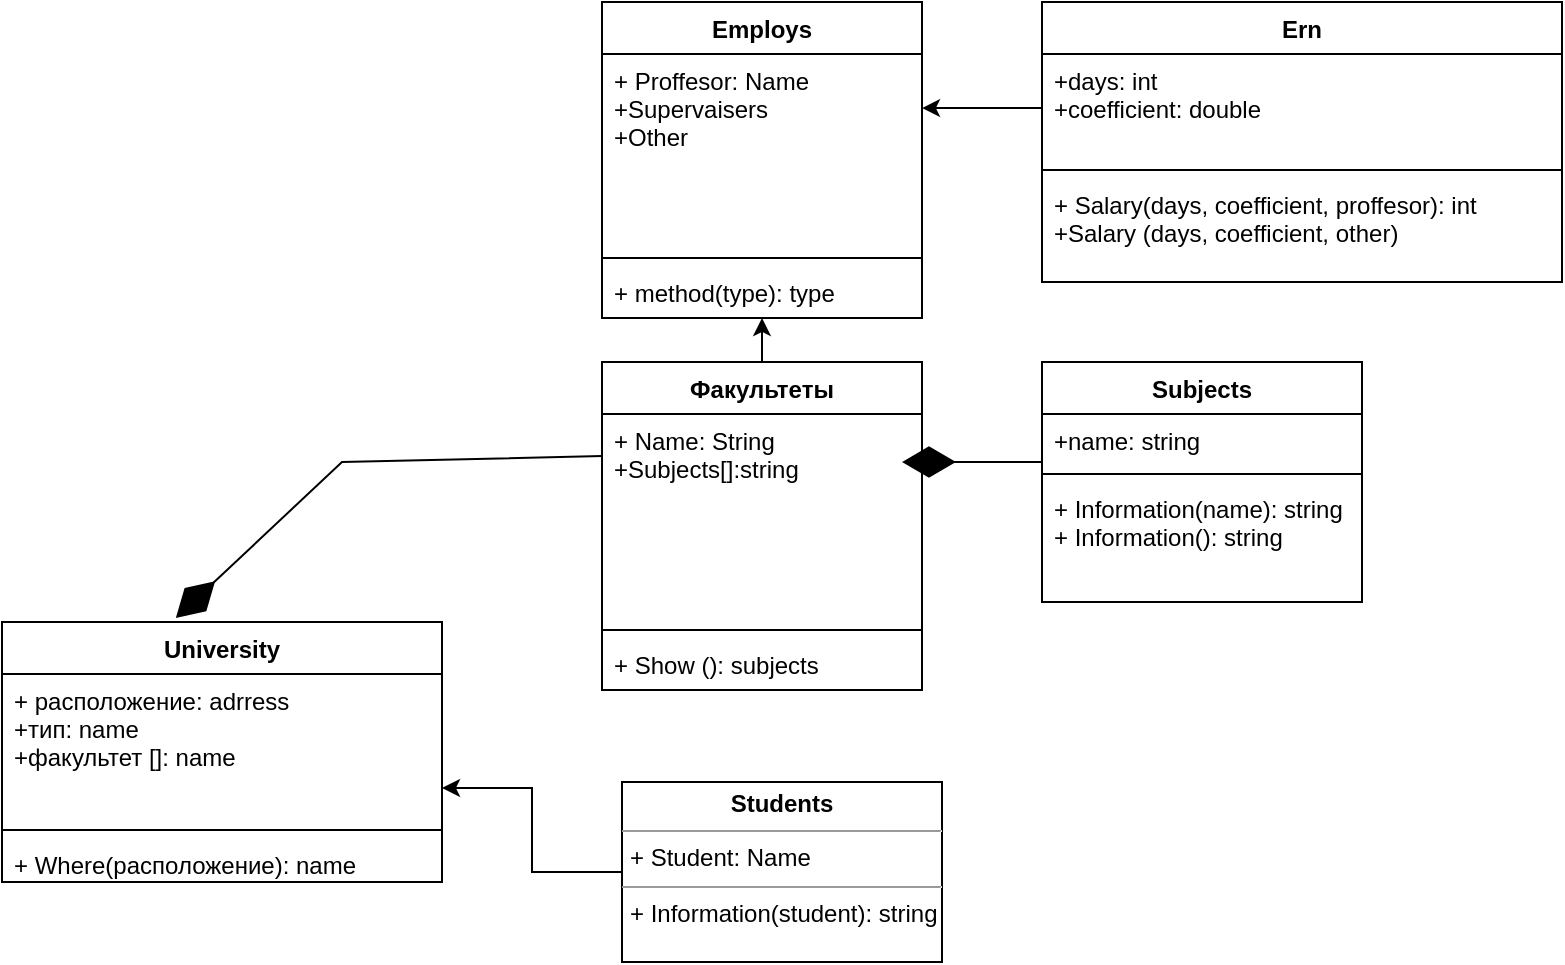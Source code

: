 <mxfile version="20.3.1" type="github">
  <diagram id="a5YK8WT2JMSEleIn5fNO" name="Страница 1">
    <mxGraphModel dx="1422" dy="752" grid="1" gridSize="10" guides="1" tooltips="1" connect="1" arrows="1" fold="1" page="1" pageScale="1" pageWidth="827" pageHeight="1169" math="0" shadow="0">
      <root>
        <mxCell id="0" />
        <mxCell id="1" parent="0" />
        <mxCell id="haO7yndfSyBWcvpZkn_b-1" value="University" style="swimlane;fontStyle=1;align=center;verticalAlign=top;childLayout=stackLayout;horizontal=1;startSize=26;horizontalStack=0;resizeParent=1;resizeParentMax=0;resizeLast=0;collapsible=1;marginBottom=0;" vertex="1" parent="1">
          <mxGeometry x="10" y="320" width="220" height="130" as="geometry" />
        </mxCell>
        <mxCell id="haO7yndfSyBWcvpZkn_b-2" value="+ расположение: adrress&#xa;+тип: name&#xa;+факультет []: name&#xa;" style="text;strokeColor=none;fillColor=none;align=left;verticalAlign=top;spacingLeft=4;spacingRight=4;overflow=hidden;rotatable=0;points=[[0,0.5],[1,0.5]];portConstraint=eastwest;" vertex="1" parent="haO7yndfSyBWcvpZkn_b-1">
          <mxGeometry y="26" width="220" height="74" as="geometry" />
        </mxCell>
        <mxCell id="haO7yndfSyBWcvpZkn_b-3" value="" style="line;strokeWidth=1;fillColor=none;align=left;verticalAlign=middle;spacingTop=-1;spacingLeft=3;spacingRight=3;rotatable=0;labelPosition=right;points=[];portConstraint=eastwest;strokeColor=inherit;" vertex="1" parent="haO7yndfSyBWcvpZkn_b-1">
          <mxGeometry y="100" width="220" height="8" as="geometry" />
        </mxCell>
        <mxCell id="haO7yndfSyBWcvpZkn_b-4" value="+ Where(расположение): name" style="text;strokeColor=none;fillColor=none;align=left;verticalAlign=top;spacingLeft=4;spacingRight=4;overflow=hidden;rotatable=0;points=[[0,0.5],[1,0.5]];portConstraint=eastwest;" vertex="1" parent="haO7yndfSyBWcvpZkn_b-1">
          <mxGeometry y="108" width="220" height="22" as="geometry" />
        </mxCell>
        <mxCell id="haO7yndfSyBWcvpZkn_b-5" value="Employs" style="swimlane;fontStyle=1;align=center;verticalAlign=top;childLayout=stackLayout;horizontal=1;startSize=26;horizontalStack=0;resizeParent=1;resizeParentMax=0;resizeLast=0;collapsible=1;marginBottom=0;" vertex="1" parent="1">
          <mxGeometry x="310" y="10" width="160" height="158" as="geometry" />
        </mxCell>
        <mxCell id="haO7yndfSyBWcvpZkn_b-6" value="+ Proffesor: Name&#xa;+Supervaisers&#xa;+Other&#xa;" style="text;strokeColor=none;fillColor=none;align=left;verticalAlign=top;spacingLeft=4;spacingRight=4;overflow=hidden;rotatable=0;points=[[0,0.5],[1,0.5]];portConstraint=eastwest;" vertex="1" parent="haO7yndfSyBWcvpZkn_b-5">
          <mxGeometry y="26" width="160" height="98" as="geometry" />
        </mxCell>
        <mxCell id="haO7yndfSyBWcvpZkn_b-7" value="" style="line;strokeWidth=1;fillColor=none;align=left;verticalAlign=middle;spacingTop=-1;spacingLeft=3;spacingRight=3;rotatable=0;labelPosition=right;points=[];portConstraint=eastwest;strokeColor=inherit;" vertex="1" parent="haO7yndfSyBWcvpZkn_b-5">
          <mxGeometry y="124" width="160" height="8" as="geometry" />
        </mxCell>
        <mxCell id="haO7yndfSyBWcvpZkn_b-8" value="+ method(type): type" style="text;strokeColor=none;fillColor=none;align=left;verticalAlign=top;spacingLeft=4;spacingRight=4;overflow=hidden;rotatable=0;points=[[0,0.5],[1,0.5]];portConstraint=eastwest;" vertex="1" parent="haO7yndfSyBWcvpZkn_b-5">
          <mxGeometry y="132" width="160" height="26" as="geometry" />
        </mxCell>
        <mxCell id="haO7yndfSyBWcvpZkn_b-20" style="edgeStyle=orthogonalEdgeStyle;rounded=0;orthogonalLoop=1;jettySize=auto;html=1;entryX=0.5;entryY=1;entryDx=0;entryDy=0;" edge="1" parent="1" source="haO7yndfSyBWcvpZkn_b-9" target="haO7yndfSyBWcvpZkn_b-5">
          <mxGeometry relative="1" as="geometry" />
        </mxCell>
        <mxCell id="haO7yndfSyBWcvpZkn_b-9" value="Факультеты" style="swimlane;fontStyle=1;align=center;verticalAlign=top;childLayout=stackLayout;horizontal=1;startSize=26;horizontalStack=0;resizeParent=1;resizeParentMax=0;resizeLast=0;collapsible=1;marginBottom=0;" vertex="1" parent="1">
          <mxGeometry x="310" y="190" width="160" height="164" as="geometry" />
        </mxCell>
        <mxCell id="haO7yndfSyBWcvpZkn_b-10" value="+ Name: String&#xa;+Subjects[]:string&#xa;" style="text;strokeColor=none;fillColor=none;align=left;verticalAlign=top;spacingLeft=4;spacingRight=4;overflow=hidden;rotatable=0;points=[[0,0.5],[1,0.5]];portConstraint=eastwest;" vertex="1" parent="haO7yndfSyBWcvpZkn_b-9">
          <mxGeometry y="26" width="160" height="104" as="geometry" />
        </mxCell>
        <mxCell id="haO7yndfSyBWcvpZkn_b-11" value="" style="line;strokeWidth=1;fillColor=none;align=left;verticalAlign=middle;spacingTop=-1;spacingLeft=3;spacingRight=3;rotatable=0;labelPosition=right;points=[];portConstraint=eastwest;strokeColor=inherit;" vertex="1" parent="haO7yndfSyBWcvpZkn_b-9">
          <mxGeometry y="130" width="160" height="8" as="geometry" />
        </mxCell>
        <mxCell id="haO7yndfSyBWcvpZkn_b-12" value="+ Show (): subjects" style="text;strokeColor=none;fillColor=none;align=left;verticalAlign=top;spacingLeft=4;spacingRight=4;overflow=hidden;rotatable=0;points=[[0,0.5],[1,0.5]];portConstraint=eastwest;" vertex="1" parent="haO7yndfSyBWcvpZkn_b-9">
          <mxGeometry y="138" width="160" height="26" as="geometry" />
        </mxCell>
        <mxCell id="haO7yndfSyBWcvpZkn_b-18" value="" style="endArrow=diamondThin;endFill=1;endSize=24;html=1;rounded=0;entryX=0.395;entryY=-0.015;entryDx=0;entryDy=0;entryPerimeter=0;exitX=0;exitY=0.202;exitDx=0;exitDy=0;exitPerimeter=0;" edge="1" parent="1" source="haO7yndfSyBWcvpZkn_b-10" target="haO7yndfSyBWcvpZkn_b-1">
          <mxGeometry width="160" relative="1" as="geometry">
            <mxPoint x="230" y="210" as="sourcePoint" />
            <mxPoint x="300" y="230" as="targetPoint" />
            <Array as="points">
              <mxPoint x="180" y="240" />
            </Array>
          </mxGeometry>
        </mxCell>
        <mxCell id="haO7yndfSyBWcvpZkn_b-31" style="edgeStyle=orthogonalEdgeStyle;rounded=0;orthogonalLoop=1;jettySize=auto;html=1;entryX=1;entryY=0.77;entryDx=0;entryDy=0;entryPerimeter=0;" edge="1" parent="1" source="haO7yndfSyBWcvpZkn_b-21" target="haO7yndfSyBWcvpZkn_b-2">
          <mxGeometry relative="1" as="geometry" />
        </mxCell>
        <mxCell id="haO7yndfSyBWcvpZkn_b-21" value="&lt;p style=&quot;margin:0px;margin-top:4px;text-align:center;&quot;&gt;&lt;b&gt;Students&lt;/b&gt;&lt;br&gt;&lt;/p&gt;&lt;hr size=&quot;1&quot;&gt;&lt;p style=&quot;margin:0px;margin-left:4px;&quot;&gt;+ Student: Name&lt;br&gt;&lt;/p&gt;&lt;hr size=&quot;1&quot;&gt;&lt;p style=&quot;margin:0px;margin-left:4px;&quot;&gt;+ Information(student): string&lt;br&gt;&lt;/p&gt;" style="verticalAlign=top;align=left;overflow=fill;fontSize=12;fontFamily=Helvetica;html=1;" vertex="1" parent="1">
          <mxGeometry x="320" y="400" width="160" height="90" as="geometry" />
        </mxCell>
        <mxCell id="haO7yndfSyBWcvpZkn_b-22" value="Subjects" style="swimlane;fontStyle=1;align=center;verticalAlign=top;childLayout=stackLayout;horizontal=1;startSize=26;horizontalStack=0;resizeParent=1;resizeParentMax=0;resizeLast=0;collapsible=1;marginBottom=0;" vertex="1" parent="1">
          <mxGeometry x="530" y="190" width="160" height="120" as="geometry" />
        </mxCell>
        <mxCell id="haO7yndfSyBWcvpZkn_b-23" value="+name: string" style="text;strokeColor=none;fillColor=none;align=left;verticalAlign=top;spacingLeft=4;spacingRight=4;overflow=hidden;rotatable=0;points=[[0,0.5],[1,0.5]];portConstraint=eastwest;" vertex="1" parent="haO7yndfSyBWcvpZkn_b-22">
          <mxGeometry y="26" width="160" height="26" as="geometry" />
        </mxCell>
        <mxCell id="haO7yndfSyBWcvpZkn_b-24" value="" style="line;strokeWidth=1;fillColor=none;align=left;verticalAlign=middle;spacingTop=-1;spacingLeft=3;spacingRight=3;rotatable=0;labelPosition=right;points=[];portConstraint=eastwest;strokeColor=inherit;" vertex="1" parent="haO7yndfSyBWcvpZkn_b-22">
          <mxGeometry y="52" width="160" height="8" as="geometry" />
        </mxCell>
        <mxCell id="haO7yndfSyBWcvpZkn_b-25" value="+ Information(name): string&#xa;+ Information(): string" style="text;strokeColor=none;fillColor=none;align=left;verticalAlign=top;spacingLeft=4;spacingRight=4;overflow=hidden;rotatable=0;points=[[0,0.5],[1,0.5]];portConstraint=eastwest;" vertex="1" parent="haO7yndfSyBWcvpZkn_b-22">
          <mxGeometry y="60" width="160" height="60" as="geometry" />
        </mxCell>
        <mxCell id="haO7yndfSyBWcvpZkn_b-26" value="Ern" style="swimlane;fontStyle=1;align=center;verticalAlign=top;childLayout=stackLayout;horizontal=1;startSize=26;horizontalStack=0;resizeParent=1;resizeParentMax=0;resizeLast=0;collapsible=1;marginBottom=0;" vertex="1" parent="1">
          <mxGeometry x="530" y="10" width="260" height="140" as="geometry" />
        </mxCell>
        <mxCell id="haO7yndfSyBWcvpZkn_b-27" value="+days: int &#xa;+coefficient: double" style="text;strokeColor=none;fillColor=none;align=left;verticalAlign=top;spacingLeft=4;spacingRight=4;overflow=hidden;rotatable=0;points=[[0,0.5],[1,0.5]];portConstraint=eastwest;" vertex="1" parent="haO7yndfSyBWcvpZkn_b-26">
          <mxGeometry y="26" width="260" height="54" as="geometry" />
        </mxCell>
        <mxCell id="haO7yndfSyBWcvpZkn_b-28" value="" style="line;strokeWidth=1;fillColor=none;align=left;verticalAlign=middle;spacingTop=-1;spacingLeft=3;spacingRight=3;rotatable=0;labelPosition=right;points=[];portConstraint=eastwest;strokeColor=inherit;" vertex="1" parent="haO7yndfSyBWcvpZkn_b-26">
          <mxGeometry y="80" width="260" height="8" as="geometry" />
        </mxCell>
        <mxCell id="haO7yndfSyBWcvpZkn_b-29" value="+ Salary(days, coefficient, proffesor): int&#xa;+Salary (days, coefficient, other)" style="text;strokeColor=none;fillColor=none;align=left;verticalAlign=top;spacingLeft=4;spacingRight=4;overflow=hidden;rotatable=0;points=[[0,0.5],[1,0.5]];portConstraint=eastwest;" vertex="1" parent="haO7yndfSyBWcvpZkn_b-26">
          <mxGeometry y="88" width="260" height="52" as="geometry" />
        </mxCell>
        <mxCell id="haO7yndfSyBWcvpZkn_b-30" style="edgeStyle=orthogonalEdgeStyle;rounded=0;orthogonalLoop=1;jettySize=auto;html=1;entryX=1;entryY=0.276;entryDx=0;entryDy=0;entryPerimeter=0;" edge="1" parent="1" source="haO7yndfSyBWcvpZkn_b-27" target="haO7yndfSyBWcvpZkn_b-6">
          <mxGeometry relative="1" as="geometry" />
        </mxCell>
        <mxCell id="haO7yndfSyBWcvpZkn_b-33" value="" style="endArrow=diamondThin;endFill=1;endSize=24;html=1;rounded=0;" edge="1" parent="1">
          <mxGeometry width="160" relative="1" as="geometry">
            <mxPoint x="530" y="240" as="sourcePoint" />
            <mxPoint x="460" y="240" as="targetPoint" />
          </mxGeometry>
        </mxCell>
      </root>
    </mxGraphModel>
  </diagram>
</mxfile>
